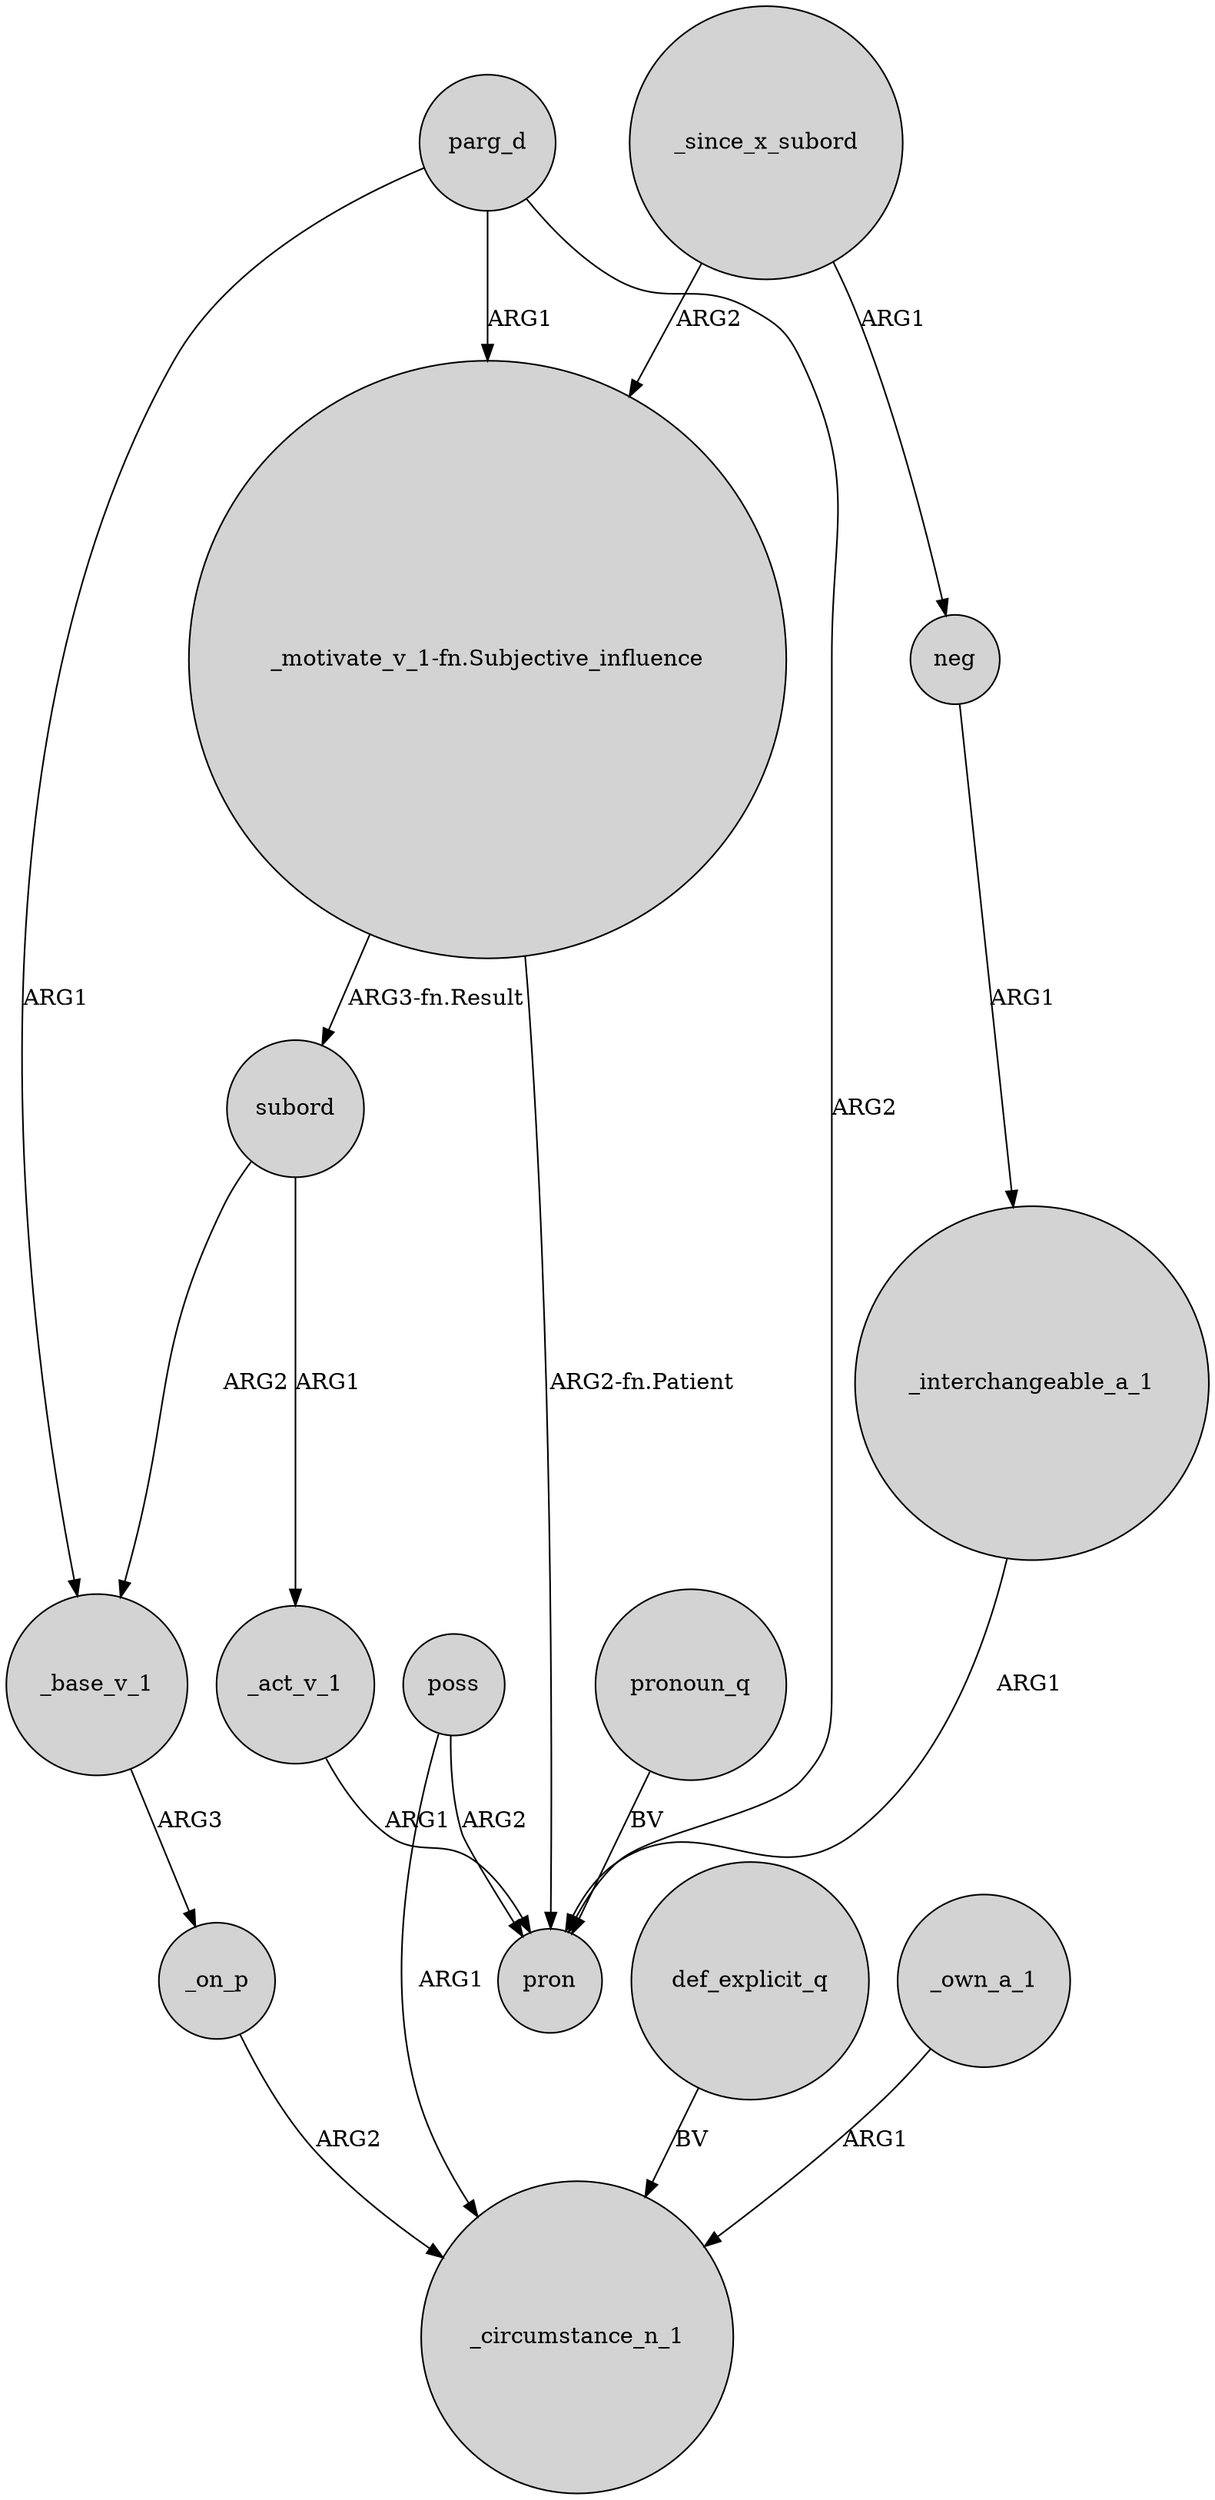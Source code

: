 digraph {
	node [shape=circle style=filled]
	subord -> _base_v_1 [label=ARG2]
	_base_v_1 -> _on_p [label=ARG3]
	poss -> pron [label=ARG2]
	"_motivate_v_1-fn.Subjective_influence" -> subord [label="ARG3-fn.Result"]
	neg -> _interchangeable_a_1 [label=ARG1]
	_on_p -> _circumstance_n_1 [label=ARG2]
	parg_d -> "_motivate_v_1-fn.Subjective_influence" [label=ARG1]
	_since_x_subord -> "_motivate_v_1-fn.Subjective_influence" [label=ARG2]
	parg_d -> pron [label=ARG2]
	pronoun_q -> pron [label=BV]
	subord -> _act_v_1 [label=ARG1]
	def_explicit_q -> _circumstance_n_1 [label=BV]
	"_motivate_v_1-fn.Subjective_influence" -> pron [label="ARG2-fn.Patient"]
	_act_v_1 -> pron [label=ARG1]
	_interchangeable_a_1 -> pron [label=ARG1]
	_own_a_1 -> _circumstance_n_1 [label=ARG1]
	parg_d -> _base_v_1 [label=ARG1]
	_since_x_subord -> neg [label=ARG1]
	poss -> _circumstance_n_1 [label=ARG1]
}
